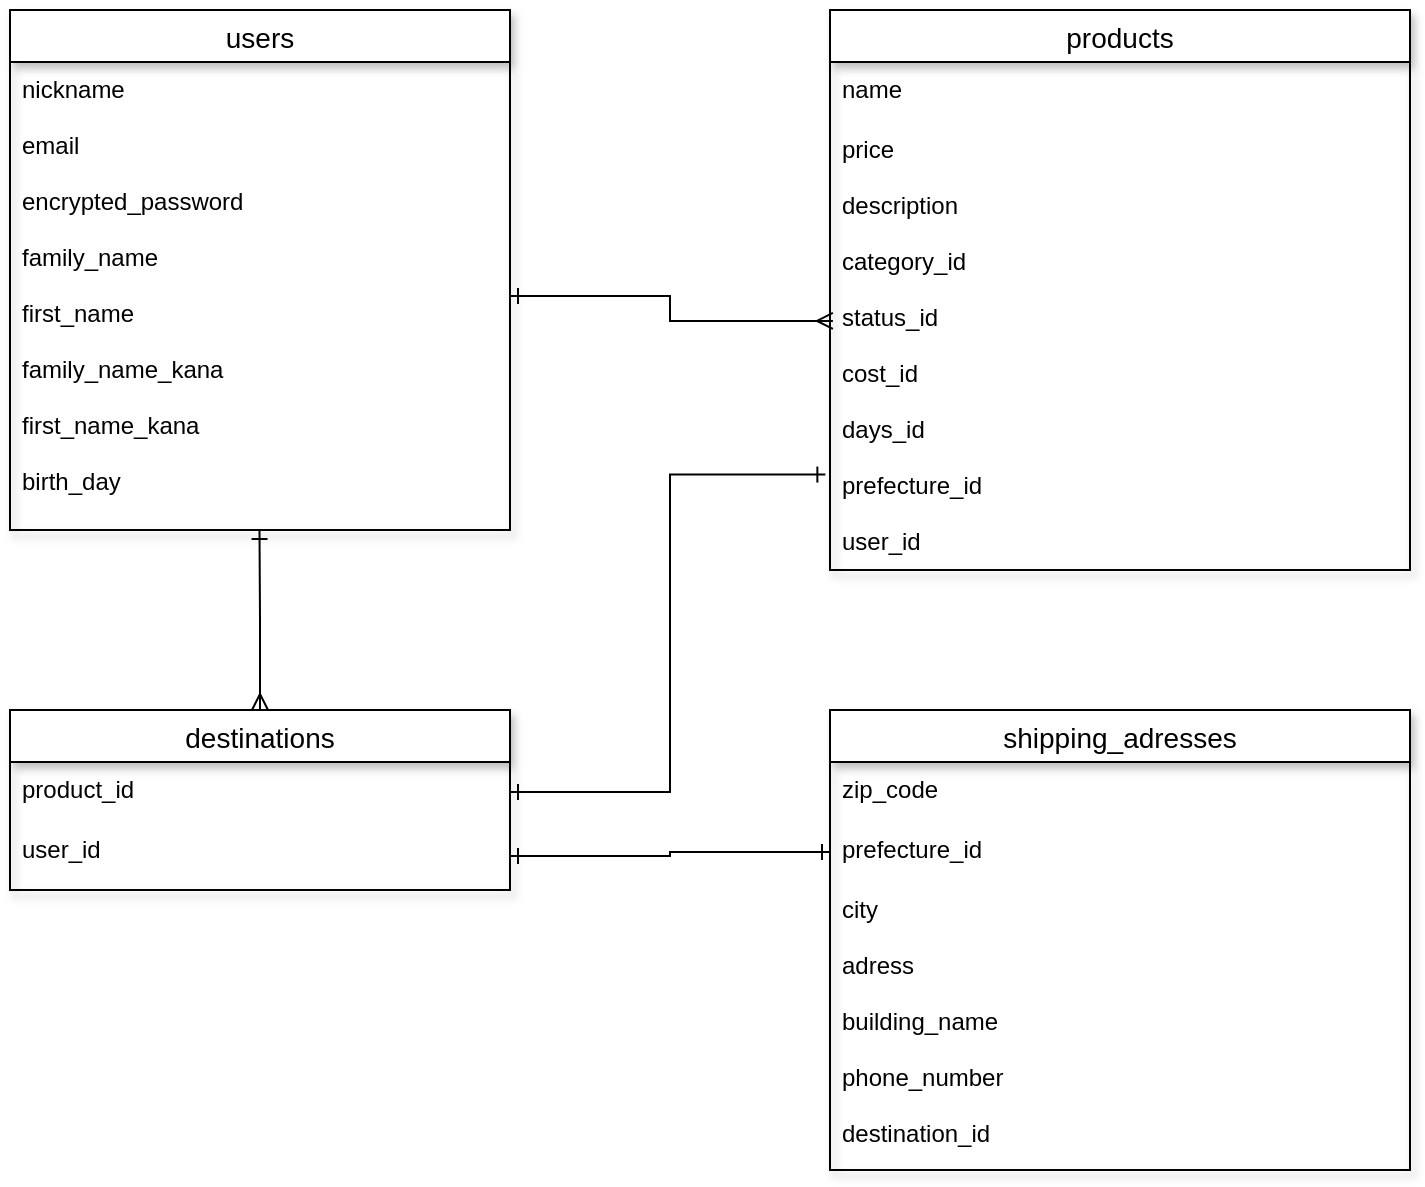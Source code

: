 <mxfile>
    <diagram id="-NBk8Lt2DksLlnRMdF8b" name="ページ1">
        <mxGraphModel dx="713" dy="579" grid="1" gridSize="10" guides="1" tooltips="1" connect="1" arrows="1" fold="1" page="1" pageScale="1" pageWidth="827" pageHeight="1169" math="0" shadow="0">
            <root>
                <mxCell id="0"/>
                <mxCell id="1" parent="0"/>
                <mxCell id="raU7St0tQxro5HVgP0_K-3" value="users" style="swimlane;fontStyle=0;childLayout=stackLayout;horizontal=1;startSize=26;horizontalStack=0;resizeParent=1;resizeParentMax=0;resizeLast=0;collapsible=1;marginBottom=0;align=center;fontSize=14;shadow=1;" parent="1" vertex="1">
                    <mxGeometry x="60" y="50" width="250" height="260" as="geometry"/>
                </mxCell>
                <mxCell id="raU7St0tQxro5HVgP0_K-4" value="nickname&#10;&#10;email&#10;&#10;encrypted_password&#10;&#10;family_name&#10;&#10;first_name&#10;&#10;family_name_kana&#10;&#10;first_name_kana&#10;&#10;birth_day&#10;&#10;&#10;&#10;" style="text;strokeColor=none;fillColor=none;spacingLeft=4;spacingRight=4;overflow=hidden;rotatable=0;points=[[0,0.5],[1,0.5]];portConstraint=eastwest;fontSize=12;" parent="raU7St0tQxro5HVgP0_K-3" vertex="1">
                    <mxGeometry y="26" width="250" height="234" as="geometry"/>
                </mxCell>
                <mxCell id="raU7St0tQxro5HVgP0_K-7" value="products" style="swimlane;fontStyle=0;childLayout=stackLayout;horizontal=1;startSize=26;horizontalStack=0;resizeParent=1;resizeParentMax=0;resizeLast=0;collapsible=1;marginBottom=0;align=center;fontSize=14;shadow=1;" parent="1" vertex="1">
                    <mxGeometry x="470" y="50" width="290" height="280" as="geometry"/>
                </mxCell>
                <mxCell id="raU7St0tQxro5HVgP0_K-8" value="name&#10;" style="text;strokeColor=none;fillColor=none;spacingLeft=4;spacingRight=4;overflow=hidden;rotatable=0;points=[[0,0.5],[1,0.5]];portConstraint=eastwest;fontSize=12;" parent="raU7St0tQxro5HVgP0_K-7" vertex="1">
                    <mxGeometry y="26" width="290" height="30" as="geometry"/>
                </mxCell>
                <mxCell id="raU7St0tQxro5HVgP0_K-9" value="price&#10;&#10;description&#10;&#10;category_id&#10;&#10;status_id&#10;&#10;cost_id&#10;&#10;days_id&#10;&#10;prefecture_id&#10;&#10;user_id&#10;&#10;" style="text;strokeColor=none;fillColor=none;spacingLeft=4;spacingRight=4;overflow=hidden;rotatable=0;points=[[0,0.5],[1,0.5]];portConstraint=eastwest;fontSize=12;" parent="raU7St0tQxro5HVgP0_K-7" vertex="1">
                    <mxGeometry y="56" width="290" height="224" as="geometry"/>
                </mxCell>
                <mxCell id="5" style="edgeStyle=orthogonalEdgeStyle;rounded=0;orthogonalLoop=1;jettySize=auto;html=1;exitX=0.5;exitY=0;exitDx=0;exitDy=0;startArrow=ERmany;startFill=0;endArrow=ERone;endFill=0;entryX=0.499;entryY=1.002;entryDx=0;entryDy=0;entryPerimeter=0;" parent="1" source="raU7St0tQxro5HVgP0_K-11" target="raU7St0tQxro5HVgP0_K-4" edge="1">
                    <mxGeometry relative="1" as="geometry">
                        <mxPoint x="185" y="370" as="targetPoint"/>
                    </mxGeometry>
                </mxCell>
                <mxCell id="raU7St0tQxro5HVgP0_K-11" value="destinations" style="swimlane;fontStyle=0;childLayout=stackLayout;horizontal=1;startSize=26;horizontalStack=0;resizeParent=1;resizeParentMax=0;resizeLast=0;collapsible=1;marginBottom=0;align=center;fontSize=14;shadow=1;" parent="1" vertex="1">
                    <mxGeometry x="60" y="400" width="250" height="90" as="geometry"/>
                </mxCell>
                <mxCell id="raU7St0tQxro5HVgP0_K-12" value="product_id" style="text;strokeColor=none;fillColor=none;spacingLeft=4;spacingRight=4;overflow=hidden;rotatable=0;points=[[0,0.5],[1,0.5]];portConstraint=eastwest;fontSize=12;" parent="raU7St0tQxro5HVgP0_K-11" vertex="1">
                    <mxGeometry y="26" width="250" height="30" as="geometry"/>
                </mxCell>
                <mxCell id="raU7St0tQxro5HVgP0_K-14" value="user_id&#10;&#10;" style="text;strokeColor=none;fillColor=none;spacingLeft=4;spacingRight=4;overflow=hidden;rotatable=0;points=[[0,0.5],[1,0.5]];portConstraint=eastwest;fontSize=12;" parent="raU7St0tQxro5HVgP0_K-11" vertex="1">
                    <mxGeometry y="56" width="250" height="34" as="geometry"/>
                </mxCell>
                <mxCell id="raU7St0tQxro5HVgP0_K-19" value="shipping_adresses" style="swimlane;fontStyle=0;childLayout=stackLayout;horizontal=1;startSize=26;horizontalStack=0;resizeParent=1;resizeParentMax=0;resizeLast=0;collapsible=1;marginBottom=0;align=center;fontSize=14;shadow=1;" parent="1" vertex="1">
                    <mxGeometry x="470" y="400" width="290" height="230" as="geometry"/>
                </mxCell>
                <mxCell id="raU7St0tQxro5HVgP0_K-20" value="zip_code&#10;&#10;" style="text;strokeColor=none;fillColor=none;spacingLeft=4;spacingRight=4;overflow=hidden;rotatable=0;points=[[0,0.5],[1,0.5]];portConstraint=eastwest;fontSize=12;" parent="raU7St0tQxro5HVgP0_K-19" vertex="1">
                    <mxGeometry y="26" width="290" height="30" as="geometry"/>
                </mxCell>
                <mxCell id="raU7St0tQxro5HVgP0_K-21" value="prefecture_id&#10;&#10;" style="text;strokeColor=none;fillColor=none;spacingLeft=4;spacingRight=4;overflow=hidden;rotatable=0;points=[[0,0.5],[1,0.5]];portConstraint=eastwest;fontSize=12;" parent="raU7St0tQxro5HVgP0_K-19" vertex="1">
                    <mxGeometry y="56" width="290" height="30" as="geometry"/>
                </mxCell>
                <mxCell id="raU7St0tQxro5HVgP0_K-22" value="city&#10;&#10;adress&#10;&#10;building_name&#10;&#10;phone_number&#10;&#10;destination_id" style="text;strokeColor=none;fillColor=none;spacingLeft=4;spacingRight=4;overflow=hidden;rotatable=0;points=[[0,0.5],[1,0.5]];portConstraint=eastwest;fontSize=12;" parent="raU7St0tQxro5HVgP0_K-19" vertex="1">
                    <mxGeometry y="86" width="290" height="144" as="geometry"/>
                </mxCell>
                <mxCell id="2" style="edgeStyle=orthogonalEdgeStyle;rounded=0;orthogonalLoop=1;jettySize=auto;html=1;exitX=1;exitY=0.5;exitDx=0;exitDy=0;entryX=0.005;entryY=0.444;entryDx=0;entryDy=0;entryPerimeter=0;endArrow=ERmany;endFill=0;startArrow=ERone;startFill=0;" parent="1" source="raU7St0tQxro5HVgP0_K-4" target="raU7St0tQxro5HVgP0_K-9" edge="1">
                    <mxGeometry relative="1" as="geometry"/>
                </mxCell>
                <mxCell id="9" style="edgeStyle=orthogonalEdgeStyle;rounded=0;orthogonalLoop=1;jettySize=auto;html=1;entryX=0;entryY=0.5;entryDx=0;entryDy=0;startArrow=ERone;startFill=0;endArrow=ERone;endFill=0;" edge="1" parent="1" source="raU7St0tQxro5HVgP0_K-14" target="raU7St0tQxro5HVgP0_K-21">
                    <mxGeometry relative="1" as="geometry"/>
                </mxCell>
                <mxCell id="12" style="edgeStyle=orthogonalEdgeStyle;rounded=0;orthogonalLoop=1;jettySize=auto;html=1;entryX=-0.008;entryY=0.787;entryDx=0;entryDy=0;entryPerimeter=0;startArrow=ERone;startFill=0;endArrow=ERone;endFill=0;" edge="1" parent="1" source="raU7St0tQxro5HVgP0_K-12" target="raU7St0tQxro5HVgP0_K-9">
                    <mxGeometry relative="1" as="geometry"/>
                </mxCell>
            </root>
        </mxGraphModel>
    </diagram>
</mxfile>
